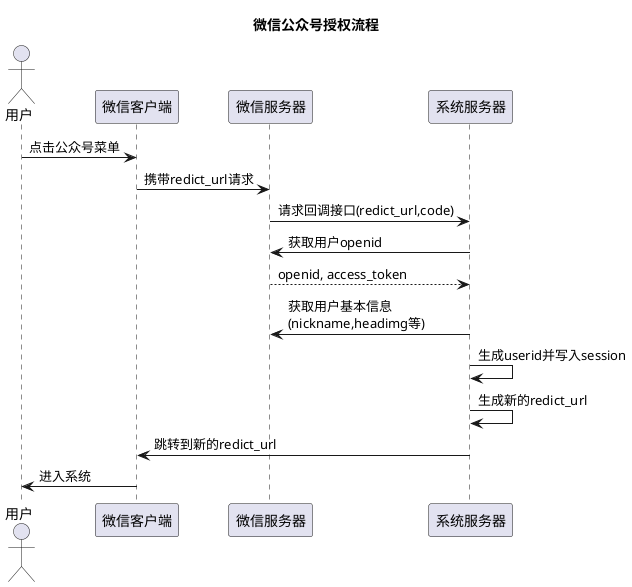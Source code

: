 @startuml
title: 微信公众号授权流程
' 测试时序图

actor 用户
participant 微信客户端
participant 微信服务器
participant 系统服务器

用户 -> 微信客户端: 点击公众号菜单
微信客户端 -> 微信服务器: 携带redict_url请求
微信服务器 -> 系统服务器: 请求回调接口(redict_url,code)
微信服务器 <- 系统服务器: 获取用户openid
微信服务器 --> 系统服务器: openid, access_token
微信服务器 <- 系统服务器: 获取用户基本信息\n(nickname,headimg等)
系统服务器 -> 系统服务器: 生成userid并写入session
系统服务器 -> 系统服务器: 生成新的redict_url
微信客户端 <- 系统服务器: 跳转到新的redict_url
用户 <- 微信客户端: 进入系统
@enduml

